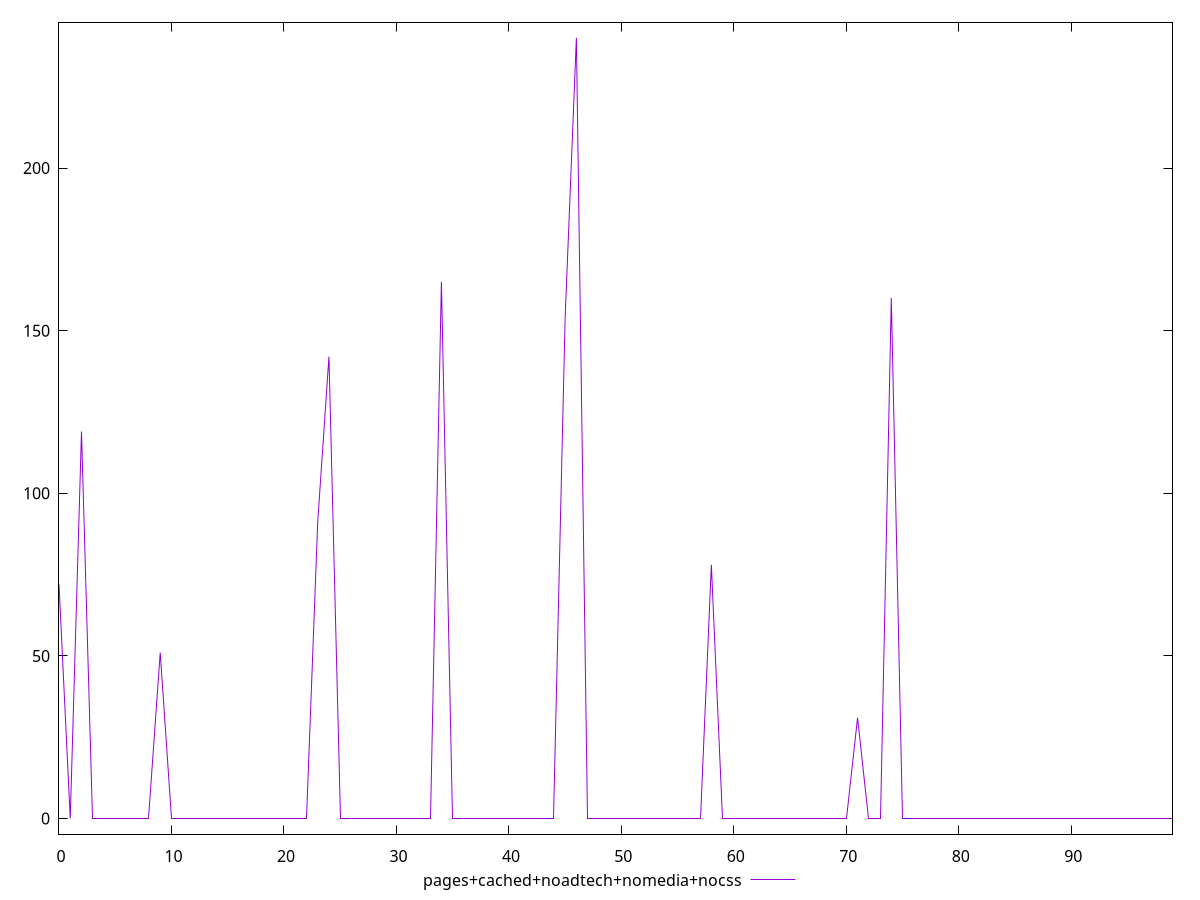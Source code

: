 reset

$pagesCachedNoadtechNomediaNocss <<EOF
0 72
1 0
2 119
3 0
4 0
5 0
6 0
7 0
8 0
9 51
10 0
11 0
12 0
13 0
14 0
15 0
16 0
17 0
18 0
19 0
20 0
21 0
22 0
23 91
24 142
25 0
26 0
27 0
28 0
29 0
30 0
31 0
32 0
33 0
34 165
35 0
36 0
37 0
38 0
39 0
40 0
41 0
42 0
43 0
44 0
45 154
46 240
47 0
48 0
49 0
50 0
51 0
52 0
53 0
54 0
55 0
56 0
57 0
58 78
59 0
60 0
61 0
62 0
63 0
64 0
65 0
66 0
67 0
68 0
69 0
70 0
71 31
72 0
73 0
74 160
75 0
76 0
77 0
78 0
79 0
80 0
81 0
82 0
83 0
84 0
85 0
86 0
87 0
88 0
89 0
90 0
91 0
92 0
93 0
94 0
95 0
96 0
97 0
98 0
99 0
EOF

set key outside below
set xrange [0:99]
set yrange [-4.8:244.8]
set trange [-4.8:244.8]
set terminal svg size 640, 500 enhanced background rgb 'white'
set output "report_00015_2021-02-09T16-11-33.973Z/render-blocking-resources/comparison/line/4_vs_5.svg"

plot $pagesCachedNoadtechNomediaNocss title "pages+cached+noadtech+nomedia+nocss" with line

reset
